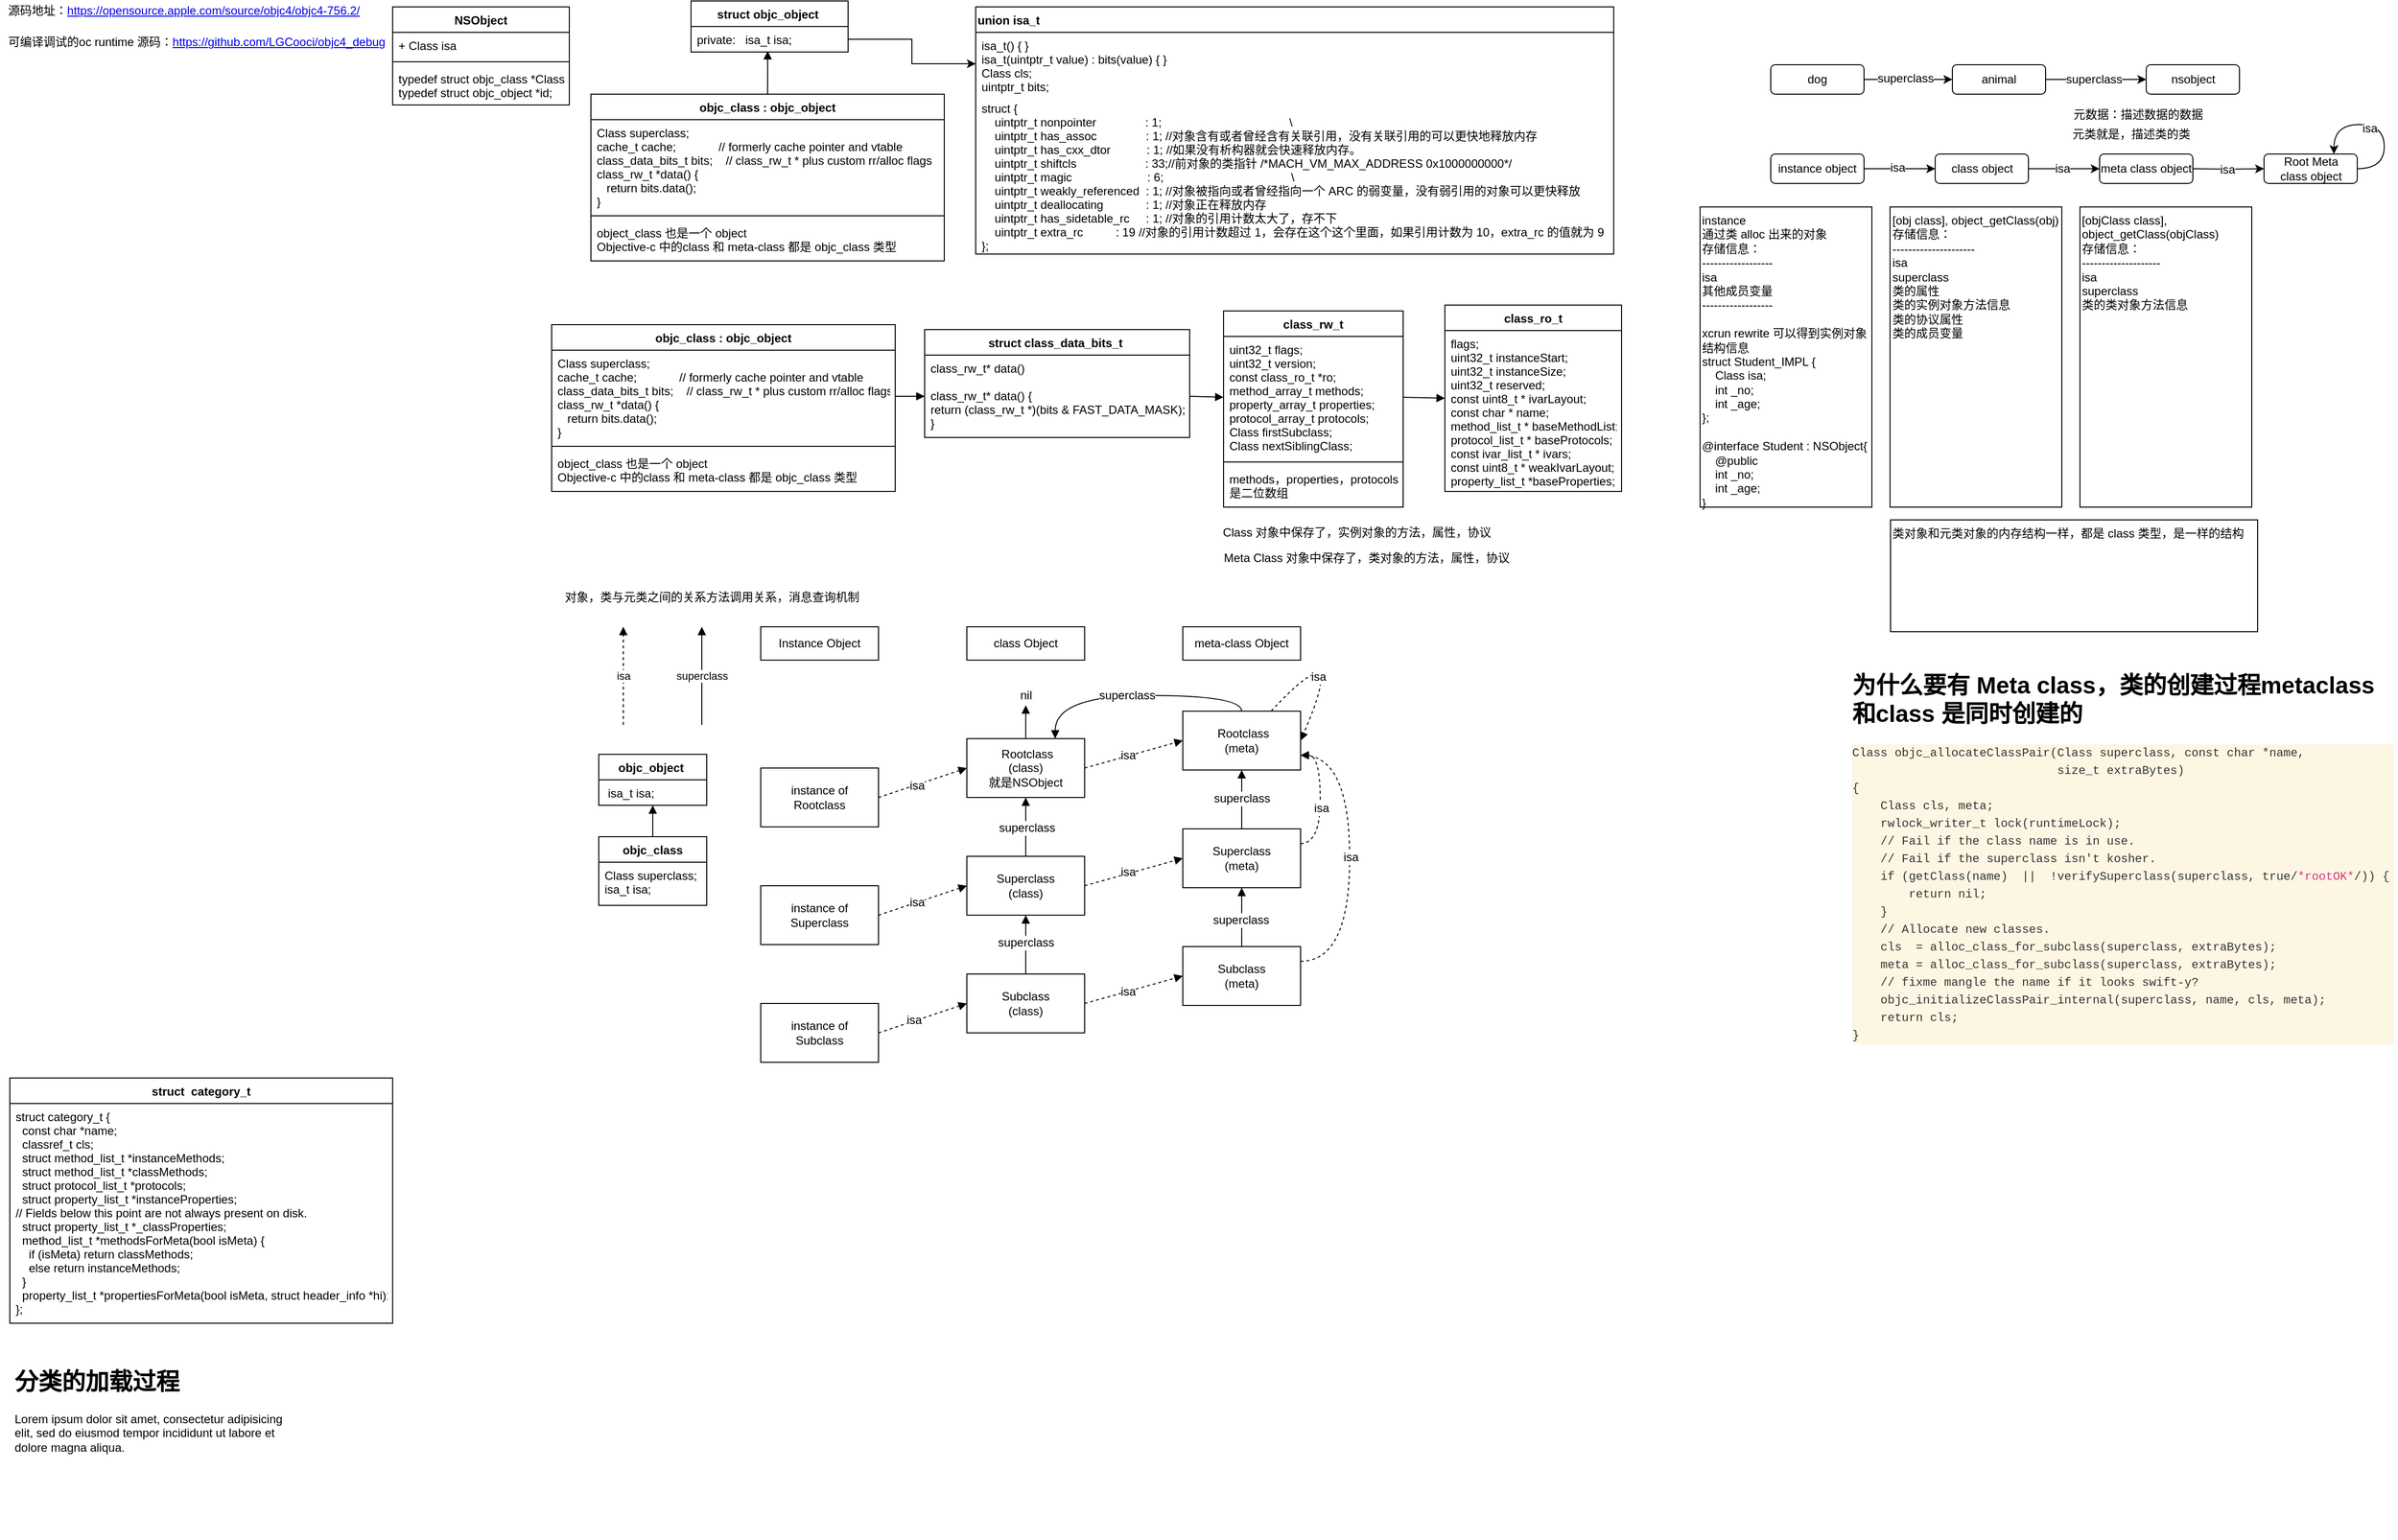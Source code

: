 <mxfile version="12.3.2" type="device" pages="1"><diagram id="2nP2QF0qeRT2C9_tqS6s" name="Page-1"><mxGraphModel dx="1946" dy="836" grid="1" gridSize="10" guides="1" tooltips="1" connect="1" arrows="1" fold="1" page="1" pageScale="1" pageWidth="850" pageHeight="1100" math="0" shadow="0"><root><mxCell id="0"/><mxCell id="1" parent="0"/><mxCell id="5Y8QXSPuB8aS972Riu_p-1" value="NSObject" style="swimlane;fontStyle=1;align=center;verticalAlign=top;childLayout=stackLayout;horizontal=1;startSize=26;horizontalStack=0;resizeParent=1;resizeParentMax=0;resizeLast=0;collapsible=1;marginBottom=0;" parent="1" vertex="1"><mxGeometry x="-422" y="18" width="180" height="100" as="geometry"/></mxCell><mxCell id="5Y8QXSPuB8aS972Riu_p-2" value="+ Class isa " style="text;strokeColor=none;fillColor=none;align=left;verticalAlign=top;spacingLeft=4;spacingRight=4;overflow=hidden;rotatable=0;points=[[0,0.5],[1,0.5]];portConstraint=eastwest;" parent="5Y8QXSPuB8aS972Riu_p-1" vertex="1"><mxGeometry y="26" width="180" height="26" as="geometry"/></mxCell><mxCell id="5Y8QXSPuB8aS972Riu_p-3" value="" style="line;strokeWidth=1;fillColor=none;align=left;verticalAlign=middle;spacingTop=-1;spacingLeft=3;spacingRight=3;rotatable=0;labelPosition=right;points=[];portConstraint=eastwest;" parent="5Y8QXSPuB8aS972Riu_p-1" vertex="1"><mxGeometry y="52" width="180" height="8" as="geometry"/></mxCell><mxCell id="5Y8QXSPuB8aS972Riu_p-4" value="typedef struct objc_class *Class;&#10;typedef struct objc_object *id;" style="text;strokeColor=none;fillColor=none;align=left;verticalAlign=top;spacingLeft=4;spacingRight=4;overflow=hidden;rotatable=0;points=[[0,0.5],[1,0.5]];portConstraint=eastwest;" parent="5Y8QXSPuB8aS972Riu_p-1" vertex="1"><mxGeometry y="60" width="180" height="40" as="geometry"/></mxCell><mxCell id="5Y8QXSPuB8aS972Riu_p-5" value="objc_class : objc_object" style="swimlane;fontStyle=1;align=center;verticalAlign=top;childLayout=stackLayout;horizontal=1;startSize=26;horizontalStack=0;resizeParent=1;resizeParentMax=0;resizeLast=0;collapsible=1;marginBottom=0;" parent="1" vertex="1"><mxGeometry x="-220" y="107" width="360" height="170" as="geometry"/></mxCell><mxCell id="5Y8QXSPuB8aS972Riu_p-6" value="Class superclass;&#10;cache_t cache;             // formerly cache pointer and vtable&#10;class_data_bits_t bits;    // class_rw_t * plus custom rr/alloc flags&#10;class_rw_t *data() { &#10;   return bits.data();&#10;}" style="text;strokeColor=none;fillColor=none;align=left;verticalAlign=top;spacingLeft=4;spacingRight=4;overflow=hidden;rotatable=0;points=[[0,0.5],[1,0.5]];portConstraint=eastwest;" parent="5Y8QXSPuB8aS972Riu_p-5" vertex="1"><mxGeometry y="26" width="360" height="94" as="geometry"/></mxCell><mxCell id="5Y8QXSPuB8aS972Riu_p-7" value="" style="line;strokeWidth=1;fillColor=none;align=left;verticalAlign=middle;spacingTop=-1;spacingLeft=3;spacingRight=3;rotatable=0;labelPosition=right;points=[];portConstraint=eastwest;" parent="5Y8QXSPuB8aS972Riu_p-5" vertex="1"><mxGeometry y="120" width="360" height="8" as="geometry"/></mxCell><mxCell id="5Y8QXSPuB8aS972Riu_p-8" value="object_class 也是一个 object&#10;Objective-c 中的class 和 meta-class 都是 objc_class 类型" style="text;strokeColor=none;fillColor=none;align=left;verticalAlign=top;spacingLeft=4;spacingRight=4;overflow=hidden;rotatable=0;points=[[0,0.5],[1,0.5]];portConstraint=eastwest;" parent="5Y8QXSPuB8aS972Riu_p-5" vertex="1"><mxGeometry y="128" width="360" height="42" as="geometry"/></mxCell><mxCell id="5Y8QXSPuB8aS972Riu_p-10" value="struct objc_object " style="swimlane;fontStyle=1;align=center;verticalAlign=top;childLayout=stackLayout;horizontal=1;startSize=26;horizontalStack=0;resizeParent=1;resizeParentMax=0;resizeLast=0;collapsible=1;marginBottom=0;" parent="1" vertex="1"><mxGeometry x="-118" y="12" width="160" height="52" as="geometry"/></mxCell><mxCell id="5Y8QXSPuB8aS972Riu_p-11" value="private:   isa_t isa;" style="text;strokeColor=none;fillColor=none;align=left;verticalAlign=top;spacingLeft=4;spacingRight=4;overflow=hidden;rotatable=0;points=[[0,0.5],[1,0.5]];portConstraint=eastwest;" parent="5Y8QXSPuB8aS972Riu_p-10" vertex="1"><mxGeometry y="26" width="160" height="26" as="geometry"/></mxCell><mxCell id="5Y8QXSPuB8aS972Riu_p-15" value="union isa_t" style="swimlane;fontStyle=1;align=left;verticalAlign=top;childLayout=stackLayout;horizontal=1;startSize=26;horizontalStack=0;resizeParent=1;resizeParentMax=0;resizeLast=0;collapsible=1;marginBottom=0;" parent="1" vertex="1"><mxGeometry x="172" y="18" width="650" height="252" as="geometry"><mxRectangle x="172" y="18" width="100" height="26" as="alternateBounds"/></mxGeometry></mxCell><mxCell id="5Y8QXSPuB8aS972Riu_p-16" value="isa_t() { }&#10;isa_t(uintptr_t value) : bits(value) { }&#10;Class cls;&#10;uintptr_t bits;" style="text;strokeColor=none;fillColor=none;align=left;verticalAlign=top;spacingLeft=4;spacingRight=4;overflow=hidden;rotatable=0;points=[[0,0.5],[1,0.5]];portConstraint=eastwest;" parent="5Y8QXSPuB8aS972Riu_p-15" vertex="1"><mxGeometry y="26" width="650" height="64" as="geometry"/></mxCell><mxCell id="5Y8QXSPuB8aS972Riu_p-18" value="struct {&#10;    uintptr_t nonpointer               : 1;                                       \&#10;    uintptr_t has_assoc               : 1; //对象含有或者曾经含有关联引用，没有关联引用的可以更快地释放内存&#10;    uintptr_t has_cxx_dtor           : 1; //如果没有析构器就会快速释放内存。&#10;    uintptr_t shiftcls                     : 33;//前对象的类指针 /*MACH_VM_MAX_ADDRESS 0x1000000000*/ &#10;    uintptr_t magic                       : 6;                                       \&#10;    uintptr_t weakly_referenced  : 1; //对象被指向或者曾经指向一个 ARC 的弱变量，没有弱引用的对象可以更快释放&#10;    uintptr_t deallocating             : 1; //对象正在释放内存&#10;    uintptr_t has_sidetable_rc     : 1; //对象的引用计数太大了，存不下&#10;    uintptr_t extra_rc          : 19 //对象的引用计数超过 1，会存在这个这个里面，如果引用计数为 10，extra_rc 的值就为 9 &#10;};" style="text;strokeColor=none;fillColor=none;align=left;verticalAlign=top;spacingLeft=4;spacingRight=4;overflow=hidden;rotatable=0;points=[[0,0.5],[1,0.5]];portConstraint=eastwest;" parent="5Y8QXSPuB8aS972Riu_p-15" vertex="1"><mxGeometry y="90" width="650" height="162" as="geometry"/></mxCell><mxCell id="nlTGL_DNZaTbJXzjc_p6-1" value="instance of &lt;br&gt;Rootclass" style="rounded=0;whiteSpace=wrap;html=1;" parent="1" vertex="1"><mxGeometry x="-47" y="794" width="120" height="60" as="geometry"/></mxCell><mxCell id="nlTGL_DNZaTbJXzjc_p6-2" value="instance of Superclass" style="rounded=0;whiteSpace=wrap;html=1;" parent="1" vertex="1"><mxGeometry x="-47" y="914" width="120" height="60" as="geometry"/></mxCell><mxCell id="nlTGL_DNZaTbJXzjc_p6-3" value="instance of &lt;br&gt;Subclass" style="rounded=0;whiteSpace=wrap;html=1;" parent="1" vertex="1"><mxGeometry x="-47" y="1034" width="120" height="60" as="geometry"/></mxCell><mxCell id="nlTGL_DNZaTbJXzjc_p6-4" value="Instance Object" style="rounded=0;whiteSpace=wrap;html=1;" parent="1" vertex="1"><mxGeometry x="-47" y="650" width="120" height="34" as="geometry"/></mxCell><mxCell id="nlTGL_DNZaTbJXzjc_p6-5" value="class Object" style="rounded=0;whiteSpace=wrap;html=1;" parent="1" vertex="1"><mxGeometry x="163" y="650" width="120" height="34" as="geometry"/></mxCell><mxCell id="nlTGL_DNZaTbJXzjc_p6-6" value="meta-class Object" style="rounded=0;whiteSpace=wrap;html=1;" parent="1" vertex="1"><mxGeometry x="383" y="650" width="120" height="34" as="geometry"/></mxCell><mxCell id="nlTGL_DNZaTbJXzjc_p6-7" value="&amp;nbsp;Rootclass&lt;br&gt;(class)&lt;br&gt;就是NSObject" style="rounded=0;whiteSpace=wrap;html=1;" parent="1" vertex="1"><mxGeometry x="163" y="764" width="120" height="60" as="geometry"/></mxCell><mxCell id="nlTGL_DNZaTbJXzjc_p6-8" value="Superclass&lt;br&gt;(class)" style="rounded=0;whiteSpace=wrap;html=1;" parent="1" vertex="1"><mxGeometry x="163" y="884" width="120" height="60" as="geometry"/></mxCell><mxCell id="nlTGL_DNZaTbJXzjc_p6-9" value="Subclass&lt;br&gt;(class)" style="rounded=0;whiteSpace=wrap;html=1;" parent="1" vertex="1"><mxGeometry x="163" y="1004" width="120" height="60" as="geometry"/></mxCell><mxCell id="nlTGL_DNZaTbJXzjc_p6-10" value="&amp;nbsp;Rootclass&lt;br&gt;(meta)" style="rounded=0;whiteSpace=wrap;html=1;" parent="1" vertex="1"><mxGeometry x="383" y="736" width="120" height="60" as="geometry"/></mxCell><mxCell id="nlTGL_DNZaTbJXzjc_p6-39" style="edgeStyle=orthogonalEdgeStyle;curved=1;rounded=0;orthogonalLoop=1;jettySize=auto;html=1;exitX=1;exitY=0.25;exitDx=0;exitDy=0;entryX=1;entryY=0.75;entryDx=0;entryDy=0;dashed=1;startArrow=none;startFill=0;endArrow=block;endFill=1;" parent="1" source="nlTGL_DNZaTbJXzjc_p6-11" target="nlTGL_DNZaTbJXzjc_p6-10" edge="1"><mxGeometry relative="1" as="geometry"/></mxCell><mxCell id="x6d8gGjmqQQSmm1N4UFQ-26" value="isa" style="text;html=1;align=center;verticalAlign=middle;resizable=0;points=[];;labelBackgroundColor=#ffffff;" parent="nlTGL_DNZaTbJXzjc_p6-39" vertex="1" connectable="0"><mxGeometry x="-0.139" y="-1" relative="1" as="geometry"><mxPoint as="offset"/></mxGeometry></mxCell><mxCell id="nlTGL_DNZaTbJXzjc_p6-11" value="Superclass&lt;br&gt;(meta)" style="rounded=0;whiteSpace=wrap;html=1;" parent="1" vertex="1"><mxGeometry x="383" y="856" width="120" height="60" as="geometry"/></mxCell><mxCell id="nlTGL_DNZaTbJXzjc_p6-38" style="edgeStyle=orthogonalEdgeStyle;curved=1;rounded=0;orthogonalLoop=1;jettySize=auto;html=1;exitX=1;exitY=0.25;exitDx=0;exitDy=0;entryX=1;entryY=0.75;entryDx=0;entryDy=0;startArrow=none;startFill=0;endArrow=open;endFill=0;dashed=1;" parent="1" source="nlTGL_DNZaTbJXzjc_p6-12" target="nlTGL_DNZaTbJXzjc_p6-10" edge="1"><mxGeometry relative="1" as="geometry"><Array as="points"><mxPoint x="553" y="991"/><mxPoint x="553" y="781"/></Array></mxGeometry></mxCell><mxCell id="x6d8gGjmqQQSmm1N4UFQ-25" value="isa" style="text;html=1;align=center;verticalAlign=middle;resizable=0;points=[];;labelBackgroundColor=#ffffff;" parent="nlTGL_DNZaTbJXzjc_p6-38" vertex="1" connectable="0"><mxGeometry x="0.006" y="-1" relative="1" as="geometry"><mxPoint as="offset"/></mxGeometry></mxCell><mxCell id="nlTGL_DNZaTbJXzjc_p6-12" value="Subclass&lt;br&gt;(meta)" style="rounded=0;whiteSpace=wrap;html=1;" parent="1" vertex="1"><mxGeometry x="383" y="976" width="120" height="60" as="geometry"/></mxCell><mxCell id="nlTGL_DNZaTbJXzjc_p6-13" value="isa" style="endArrow=block;dashed=1;html=1;endFill=1;" parent="1" edge="1"><mxGeometry width="50" height="50" relative="1" as="geometry"><mxPoint x="-187" y="750" as="sourcePoint"/><mxPoint x="-187" y="650" as="targetPoint"/></mxGeometry></mxCell><mxCell id="nlTGL_DNZaTbJXzjc_p6-14" value="superclass" style="endArrow=block;html=1;endFill=1;" parent="1" edge="1"><mxGeometry width="50" height="50" relative="1" as="geometry"><mxPoint x="-107" y="750" as="sourcePoint"/><mxPoint x="-107" y="650" as="targetPoint"/></mxGeometry></mxCell><mxCell id="nlTGL_DNZaTbJXzjc_p6-15" value="" style="endArrow=block;dashed=1;html=1;endFill=1;exitX=1;exitY=0.5;exitDx=0;exitDy=0;entryX=0;entryY=0.5;entryDx=0;entryDy=0;" parent="1" source="nlTGL_DNZaTbJXzjc_p6-1" target="nlTGL_DNZaTbJXzjc_p6-7" edge="1"><mxGeometry width="50" height="50" relative="1" as="geometry"><mxPoint x="-207" y="750" as="sourcePoint"/><mxPoint x="-147" y="880" as="targetPoint"/></mxGeometry></mxCell><mxCell id="x6d8gGjmqQQSmm1N4UFQ-17" value="isa" style="text;html=1;align=center;verticalAlign=middle;resizable=0;points=[];;labelBackgroundColor=#ffffff;" parent="nlTGL_DNZaTbJXzjc_p6-15" vertex="1" connectable="0"><mxGeometry x="-0.14" y="-1" relative="1" as="geometry"><mxPoint as="offset"/></mxGeometry></mxCell><mxCell id="nlTGL_DNZaTbJXzjc_p6-16" value="" style="endArrow=block;dashed=1;html=1;endFill=1;exitX=1;exitY=0.5;exitDx=0;exitDy=0;entryX=0;entryY=0.5;entryDx=0;entryDy=0;" parent="1" source="nlTGL_DNZaTbJXzjc_p6-2" target="nlTGL_DNZaTbJXzjc_p6-8" edge="1"><mxGeometry width="50" height="50" relative="1" as="geometry"><mxPoint x="83" y="844" as="sourcePoint"/><mxPoint x="173" y="804" as="targetPoint"/></mxGeometry></mxCell><mxCell id="x6d8gGjmqQQSmm1N4UFQ-18" value="isa" style="text;html=1;align=center;verticalAlign=middle;resizable=0;points=[];;labelBackgroundColor=#ffffff;" parent="nlTGL_DNZaTbJXzjc_p6-16" vertex="1" connectable="0"><mxGeometry x="-0.133" relative="1" as="geometry"><mxPoint as="offset"/></mxGeometry></mxCell><mxCell id="nlTGL_DNZaTbJXzjc_p6-17" value="" style="endArrow=block;dashed=1;html=1;endFill=1;exitX=1;exitY=0.5;exitDx=0;exitDy=0;entryX=0;entryY=0.5;entryDx=0;entryDy=0;" parent="1" source="nlTGL_DNZaTbJXzjc_p6-3" target="nlTGL_DNZaTbJXzjc_p6-9" edge="1"><mxGeometry width="50" height="50" relative="1" as="geometry"><mxPoint x="93" y="854" as="sourcePoint"/><mxPoint x="183" y="814" as="targetPoint"/></mxGeometry></mxCell><mxCell id="x6d8gGjmqQQSmm1N4UFQ-19" value="isa" style="text;html=1;align=center;verticalAlign=middle;resizable=0;points=[];;labelBackgroundColor=#ffffff;" parent="nlTGL_DNZaTbJXzjc_p6-17" vertex="1" connectable="0"><mxGeometry x="-0.213" y="1" relative="1" as="geometry"><mxPoint as="offset"/></mxGeometry></mxCell><mxCell id="nlTGL_DNZaTbJXzjc_p6-18" value="" style="endArrow=block;dashed=1;html=1;endFill=1;exitX=1;exitY=0.5;exitDx=0;exitDy=0;entryX=0;entryY=0.5;entryDx=0;entryDy=0;" parent="1" source="nlTGL_DNZaTbJXzjc_p6-7" target="nlTGL_DNZaTbJXzjc_p6-10" edge="1"><mxGeometry width="50" height="50" relative="1" as="geometry"><mxPoint x="103" y="864" as="sourcePoint"/><mxPoint x="193" y="824" as="targetPoint"/></mxGeometry></mxCell><mxCell id="x6d8gGjmqQQSmm1N4UFQ-22" value="isa" style="text;html=1;align=center;verticalAlign=middle;resizable=0;points=[];;labelBackgroundColor=#ffffff;" parent="nlTGL_DNZaTbJXzjc_p6-18" vertex="1" connectable="0"><mxGeometry x="-0.117" y="1" relative="1" as="geometry"><mxPoint as="offset"/></mxGeometry></mxCell><mxCell id="nlTGL_DNZaTbJXzjc_p6-19" value="" style="endArrow=block;dashed=1;html=1;endFill=1;exitX=1;exitY=0.5;exitDx=0;exitDy=0;entryX=0;entryY=0.5;entryDx=0;entryDy=0;" parent="1" source="nlTGL_DNZaTbJXzjc_p6-8" target="nlTGL_DNZaTbJXzjc_p6-11" edge="1"><mxGeometry width="50" height="50" relative="1" as="geometry"><mxPoint x="113" y="874" as="sourcePoint"/><mxPoint x="203" y="834" as="targetPoint"/></mxGeometry></mxCell><mxCell id="x6d8gGjmqQQSmm1N4UFQ-21" value="isa" style="text;html=1;align=center;verticalAlign=middle;resizable=0;points=[];;labelBackgroundColor=#ffffff;" parent="nlTGL_DNZaTbJXzjc_p6-19" vertex="1" connectable="0"><mxGeometry x="-0.111" y="2" relative="1" as="geometry"><mxPoint as="offset"/></mxGeometry></mxCell><mxCell id="nlTGL_DNZaTbJXzjc_p6-20" value="" style="endArrow=block;dashed=1;html=1;endFill=1;exitX=1;exitY=0.5;exitDx=0;exitDy=0;entryX=0;entryY=0.5;entryDx=0;entryDy=0;" parent="1" source="nlTGL_DNZaTbJXzjc_p6-9" target="nlTGL_DNZaTbJXzjc_p6-12" edge="1"><mxGeometry width="50" height="50" relative="1" as="geometry"><mxPoint x="123" y="884" as="sourcePoint"/><mxPoint x="213" y="844" as="targetPoint"/></mxGeometry></mxCell><mxCell id="x6d8gGjmqQQSmm1N4UFQ-20" value="isa" style="text;html=1;align=center;verticalAlign=middle;resizable=0;points=[];;labelBackgroundColor=#ffffff;" parent="nlTGL_DNZaTbJXzjc_p6-20" vertex="1" connectable="0"><mxGeometry x="-0.122" relative="1" as="geometry"><mxPoint as="offset"/></mxGeometry></mxCell><mxCell id="nlTGL_DNZaTbJXzjc_p6-21" value="" style="endArrow=block;html=1;endFill=1;entryX=0.5;entryY=1;entryDx=0;entryDy=0;exitX=0.5;exitY=0;exitDx=0;exitDy=0;" parent="1" source="nlTGL_DNZaTbJXzjc_p6-8" target="nlTGL_DNZaTbJXzjc_p6-7" edge="1"><mxGeometry width="50" height="50" relative="1" as="geometry"><mxPoint x="-127" y="750" as="sourcePoint"/><mxPoint x="-107" y="860" as="targetPoint"/></mxGeometry></mxCell><mxCell id="x6d8gGjmqQQSmm1N4UFQ-23" value="superclass" style="text;html=1;align=center;verticalAlign=middle;resizable=0;points=[];;labelBackgroundColor=#ffffff;" parent="nlTGL_DNZaTbJXzjc_p6-21" vertex="1" connectable="0"><mxGeometry x="-0.033" y="-1" relative="1" as="geometry"><mxPoint as="offset"/></mxGeometry></mxCell><mxCell id="nlTGL_DNZaTbJXzjc_p6-24" value="" style="endArrow=block;html=1;endFill=1;entryX=0.488;entryY=0.962;entryDx=0;entryDy=0;exitX=0.5;exitY=0;exitDx=0;exitDy=0;entryPerimeter=0;" parent="1" source="5Y8QXSPuB8aS972Riu_p-5" target="5Y8QXSPuB8aS972Riu_p-11" edge="1"><mxGeometry width="50" height="50" relative="1" as="geometry"><mxPoint x="62" y="614" as="sourcePoint"/><mxPoint x="62" y="554" as="targetPoint"/></mxGeometry></mxCell><mxCell id="nlTGL_DNZaTbJXzjc_p6-25" value="" style="endArrow=block;html=1;endFill=1;exitX=0.5;exitY=0;exitDx=0;exitDy=0;" parent="1" source="nlTGL_DNZaTbJXzjc_p6-7" edge="1"><mxGeometry width="50" height="50" relative="1" as="geometry"><mxPoint x="233" y="894" as="sourcePoint"/><mxPoint x="223" y="730" as="targetPoint"/></mxGeometry></mxCell><mxCell id="nlTGL_DNZaTbJXzjc_p6-26" value="nil" style="text;html=1;align=center;verticalAlign=middle;resizable=0;points=[];;autosize=1;" parent="1" vertex="1"><mxGeometry x="208" y="710" width="30" height="20" as="geometry"/></mxCell><mxCell id="nlTGL_DNZaTbJXzjc_p6-29" value="" style="endArrow=block;html=1;endFill=1;entryX=0.5;entryY=1;entryDx=0;entryDy=0;exitX=0.5;exitY=0;exitDx=0;exitDy=0;" parent="1" source="nlTGL_DNZaTbJXzjc_p6-9" target="nlTGL_DNZaTbJXzjc_p6-8" edge="1"><mxGeometry width="50" height="50" relative="1" as="geometry"><mxPoint x="233" y="894" as="sourcePoint"/><mxPoint x="233" y="834" as="targetPoint"/></mxGeometry></mxCell><mxCell id="x6d8gGjmqQQSmm1N4UFQ-24" value="superclass" style="text;html=1;align=center;verticalAlign=middle;resizable=0;points=[];;labelBackgroundColor=#ffffff;" parent="nlTGL_DNZaTbJXzjc_p6-29" vertex="1" connectable="0"><mxGeometry x="0.067" relative="1" as="geometry"><mxPoint as="offset"/></mxGeometry></mxCell><mxCell id="nlTGL_DNZaTbJXzjc_p6-30" value="" style="endArrow=block;html=1;endFill=1;entryX=0.5;entryY=1;entryDx=0;entryDy=0;exitX=0.5;exitY=0;exitDx=0;exitDy=0;" parent="1" source="nlTGL_DNZaTbJXzjc_p6-12" target="nlTGL_DNZaTbJXzjc_p6-11" edge="1"><mxGeometry width="50" height="50" relative="1" as="geometry"><mxPoint x="233" y="1014" as="sourcePoint"/><mxPoint x="233" y="954" as="targetPoint"/></mxGeometry></mxCell><mxCell id="x6d8gGjmqQQSmm1N4UFQ-30" value="superclass" style="text;html=1;align=center;verticalAlign=middle;resizable=0;points=[];;labelBackgroundColor=#ffffff;" parent="nlTGL_DNZaTbJXzjc_p6-30" vertex="1" connectable="0"><mxGeometry x="-0.1" y="1" relative="1" as="geometry"><mxPoint as="offset"/></mxGeometry></mxCell><mxCell id="nlTGL_DNZaTbJXzjc_p6-31" value="" style="endArrow=block;html=1;endFill=1;entryX=0.5;entryY=1;entryDx=0;entryDy=0;exitX=0.5;exitY=0;exitDx=0;exitDy=0;" parent="1" source="nlTGL_DNZaTbJXzjc_p6-11" target="nlTGL_DNZaTbJXzjc_p6-10" edge="1"><mxGeometry width="50" height="50" relative="1" as="geometry"><mxPoint x="443" y="850" as="sourcePoint"/><mxPoint x="243" y="964" as="targetPoint"/></mxGeometry></mxCell><mxCell id="x6d8gGjmqQQSmm1N4UFQ-29" value="superclass" style="text;html=1;align=center;verticalAlign=middle;resizable=0;points=[];;labelBackgroundColor=#ffffff;" parent="nlTGL_DNZaTbJXzjc_p6-31" vertex="1" connectable="0"><mxGeometry x="0.033" relative="1" as="geometry"><mxPoint as="offset"/></mxGeometry></mxCell><mxCell id="nlTGL_DNZaTbJXzjc_p6-32" value="" style="endArrow=block;html=1;endFill=1;entryX=0.75;entryY=0;entryDx=0;entryDy=0;exitX=0.5;exitY=0;exitDx=0;exitDy=0;edgeStyle=orthogonalEdgeStyle;curved=1;" parent="1" source="nlTGL_DNZaTbJXzjc_p6-10" target="nlTGL_DNZaTbJXzjc_p6-7" edge="1"><mxGeometry width="50" height="50" relative="1" as="geometry"><mxPoint x="253" y="1034" as="sourcePoint"/><mxPoint x="253" y="974" as="targetPoint"/><Array as="points"><mxPoint x="443" y="720"/><mxPoint x="253" y="720"/></Array></mxGeometry></mxCell><mxCell id="x6d8gGjmqQQSmm1N4UFQ-28" value="superclass" style="text;html=1;align=center;verticalAlign=middle;resizable=0;points=[];;labelBackgroundColor=#ffffff;" parent="nlTGL_DNZaTbJXzjc_p6-32" vertex="1" connectable="0"><mxGeometry x="0.064" relative="1" as="geometry"><mxPoint as="offset"/></mxGeometry></mxCell><mxCell id="nlTGL_DNZaTbJXzjc_p6-34" value="" style="endArrow=block;dashed=1;html=1;endFill=1;exitX=0.75;exitY=0;exitDx=0;exitDy=0;entryX=1;entryY=0.5;entryDx=0;entryDy=0;edgeStyle=orthogonalEdgeStyle;curved=1;" parent="1" source="nlTGL_DNZaTbJXzjc_p6-10" target="nlTGL_DNZaTbJXzjc_p6-10" edge="1"><mxGeometry width="50" height="50" relative="1" as="geometry"><mxPoint x="293" y="784" as="sourcePoint"/><mxPoint x="393" y="756" as="targetPoint"/><Array as="points"><mxPoint x="553" y="650"/></Array></mxGeometry></mxCell><mxCell id="x6d8gGjmqQQSmm1N4UFQ-27" value="isa" style="text;html=1;align=center;verticalAlign=middle;resizable=0;points=[];;labelBackgroundColor=#ffffff;" parent="nlTGL_DNZaTbJXzjc_p6-34" vertex="1" connectable="0"><mxGeometry x="-0.515" y="-11" relative="1" as="geometry"><mxPoint as="offset"/></mxGeometry></mxCell><mxCell id="nlTGL_DNZaTbJXzjc_p6-40" value="objc_object " style="swimlane;fontStyle=1;align=center;verticalAlign=top;childLayout=stackLayout;horizontal=1;startSize=26;horizontalStack=0;resizeParent=1;resizeParentMax=0;resizeLast=0;collapsible=1;marginBottom=0;" parent="1" vertex="1"><mxGeometry x="-212" y="780" width="110" height="52" as="geometry"/></mxCell><mxCell id="nlTGL_DNZaTbJXzjc_p6-41" value=" isa_t isa;" style="text;strokeColor=none;fillColor=none;align=left;verticalAlign=top;spacingLeft=4;spacingRight=4;overflow=hidden;rotatable=0;points=[[0,0.5],[1,0.5]];portConstraint=eastwest;" parent="nlTGL_DNZaTbJXzjc_p6-40" vertex="1"><mxGeometry y="26" width="110" height="26" as="geometry"/></mxCell><mxCell id="nlTGL_DNZaTbJXzjc_p6-46" style="rounded=0;orthogonalLoop=1;jettySize=auto;html=1;exitX=0.5;exitY=0;exitDx=0;exitDy=0;startArrow=none;startFill=0;endArrow=block;endFill=1;" parent="1" source="nlTGL_DNZaTbJXzjc_p6-42" target="nlTGL_DNZaTbJXzjc_p6-41" edge="1"><mxGeometry relative="1" as="geometry"/></mxCell><mxCell id="nlTGL_DNZaTbJXzjc_p6-42" value="objc_class" style="swimlane;fontStyle=1;align=center;verticalAlign=top;childLayout=stackLayout;horizontal=1;startSize=26;horizontalStack=0;resizeParent=1;resizeParentMax=0;resizeLast=0;collapsible=1;marginBottom=0;" parent="1" vertex="1"><mxGeometry x="-212" y="864" width="110" height="70" as="geometry"/></mxCell><mxCell id="nlTGL_DNZaTbJXzjc_p6-43" value="Class superclass;&#10;isa_t isa;" style="text;strokeColor=none;fillColor=none;align=left;verticalAlign=top;spacingLeft=4;spacingRight=4;overflow=hidden;rotatable=0;points=[[0,0.5],[1,0.5]];portConstraint=eastwest;" parent="nlTGL_DNZaTbJXzjc_p6-42" vertex="1"><mxGeometry y="26" width="110" height="44" as="geometry"/></mxCell><mxCell id="nlTGL_DNZaTbJXzjc_p6-50" value="对象，类与元类之间的关系方法调用关系，消息查询机制" style="text;html=1;align=center;verticalAlign=middle;resizable=0;points=[];;autosize=1;" parent="1" vertex="1"><mxGeometry x="-257" y="610" width="320" height="20" as="geometry"/></mxCell><mxCell id="nlTGL_DNZaTbJXzjc_p6-51" value="objc_class : objc_object" style="swimlane;fontStyle=1;align=center;verticalAlign=top;childLayout=stackLayout;horizontal=1;startSize=26;horizontalStack=0;resizeParent=1;resizeParentMax=0;resizeLast=0;collapsible=1;marginBottom=0;" parent="1" vertex="1"><mxGeometry x="-260" y="342" width="350" height="170" as="geometry"/></mxCell><mxCell id="nlTGL_DNZaTbJXzjc_p6-52" value="Class superclass;&#10;cache_t cache;             // formerly cache pointer and vtable&#10;class_data_bits_t bits;    // class_rw_t * plus custom rr/alloc flags&#10;class_rw_t *data() { &#10;   return bits.data();&#10;}" style="text;strokeColor=none;fillColor=none;align=left;verticalAlign=top;spacingLeft=4;spacingRight=4;overflow=hidden;rotatable=0;points=[[0,0.5],[1,0.5]];portConstraint=eastwest;" parent="nlTGL_DNZaTbJXzjc_p6-51" vertex="1"><mxGeometry y="26" width="350" height="94" as="geometry"/></mxCell><mxCell id="nlTGL_DNZaTbJXzjc_p6-53" value="" style="line;strokeWidth=1;fillColor=none;align=left;verticalAlign=middle;spacingTop=-1;spacingLeft=3;spacingRight=3;rotatable=0;labelPosition=right;points=[];portConstraint=eastwest;" parent="nlTGL_DNZaTbJXzjc_p6-51" vertex="1"><mxGeometry y="120" width="350" height="8" as="geometry"/></mxCell><mxCell id="nlTGL_DNZaTbJXzjc_p6-54" value="object_class 也是一个 object&#10;Objective-c 中的class 和 meta-class 都是 objc_class 类型" style="text;strokeColor=none;fillColor=none;align=left;verticalAlign=top;spacingLeft=4;spacingRight=4;overflow=hidden;rotatable=0;points=[[0,0.5],[1,0.5]];portConstraint=eastwest;" parent="nlTGL_DNZaTbJXzjc_p6-51" vertex="1"><mxGeometry y="128" width="350" height="42" as="geometry"/></mxCell><mxCell id="nlTGL_DNZaTbJXzjc_p6-55" value="struct class_data_bits_t " style="swimlane;fontStyle=1;align=center;verticalAlign=top;childLayout=stackLayout;horizontal=1;startSize=26;horizontalStack=0;resizeParent=1;resizeParentMax=0;resizeLast=0;collapsible=1;marginBottom=0;" parent="1" vertex="1"><mxGeometry x="120" y="347" width="270" height="110" as="geometry"/></mxCell><mxCell id="nlTGL_DNZaTbJXzjc_p6-56" value="class_rw_t* data()&#10;&#10;class_rw_t* data() {&#10;  return (class_rw_t *)(bits &amp; FAST_DATA_MASK);&#10;}" style="text;strokeColor=none;fillColor=none;align=left;verticalAlign=top;spacingLeft=4;spacingRight=4;overflow=hidden;rotatable=0;points=[[0,0.5],[1,0.5]];portConstraint=eastwest;" parent="nlTGL_DNZaTbJXzjc_p6-55" vertex="1"><mxGeometry y="26" width="270" height="84" as="geometry"/></mxCell><mxCell id="nlTGL_DNZaTbJXzjc_p6-64" value="class_rw_t" style="swimlane;fontStyle=1;align=center;verticalAlign=top;childLayout=stackLayout;horizontal=1;startSize=26;horizontalStack=0;resizeParent=1;resizeParentMax=0;resizeLast=0;collapsible=1;marginBottom=0;" parent="1" vertex="1"><mxGeometry x="424.5" y="328" width="183" height="200" as="geometry"/></mxCell><mxCell id="nlTGL_DNZaTbJXzjc_p6-65" value="uint32_t flags;&#10;uint32_t version;&#10;const class_ro_t *ro;&#10;method_array_t methods;&#10;property_array_t properties;&#10;protocol_array_t protocols;&#10;Class firstSubclass;&#10;Class nextSiblingClass;" style="text;strokeColor=none;fillColor=none;align=left;verticalAlign=top;spacingLeft=4;spacingRight=4;overflow=hidden;rotatable=0;points=[[0,0.5],[1,0.5]];portConstraint=eastwest;" parent="nlTGL_DNZaTbJXzjc_p6-64" vertex="1"><mxGeometry y="26" width="183" height="124" as="geometry"/></mxCell><mxCell id="nlTGL_DNZaTbJXzjc_p6-66" value="" style="line;strokeWidth=1;fillColor=none;align=left;verticalAlign=middle;spacingTop=-1;spacingLeft=3;spacingRight=3;rotatable=0;labelPosition=right;points=[];portConstraint=eastwest;" parent="nlTGL_DNZaTbJXzjc_p6-64" vertex="1"><mxGeometry y="150" width="183" height="8" as="geometry"/></mxCell><mxCell id="nlTGL_DNZaTbJXzjc_p6-67" value="methods，properties，protocols&#10;是二位数组" style="text;strokeColor=none;fillColor=none;align=left;verticalAlign=top;spacingLeft=4;spacingRight=4;overflow=hidden;rotatable=0;points=[[0,0.5],[1,0.5]];portConstraint=eastwest;" parent="nlTGL_DNZaTbJXzjc_p6-64" vertex="1"><mxGeometry y="158" width="183" height="42" as="geometry"/></mxCell><mxCell id="nlTGL_DNZaTbJXzjc_p6-68" value="class_ro_t" style="swimlane;fontStyle=1;align=center;verticalAlign=top;childLayout=stackLayout;horizontal=1;startSize=26;horizontalStack=0;resizeParent=1;resizeParentMax=0;resizeLast=0;collapsible=1;marginBottom=0;" parent="1" vertex="1"><mxGeometry x="650" y="322" width="180" height="190" as="geometry"/></mxCell><mxCell id="nlTGL_DNZaTbJXzjc_p6-69" value="flags;&#10;uint32_t instanceStart;&#10;uint32_t instanceSize;&#10;uint32_t reserved;&#10;const uint8_t * ivarLayout;&#10;const char * name;&#10;method_list_t * baseMethodList;&#10;protocol_list_t * baseProtocols;&#10;const ivar_list_t * ivars;&#10;const uint8_t * weakIvarLayout;&#10;property_list_t *baseProperties;" style="text;strokeColor=none;fillColor=none;align=left;verticalAlign=top;spacingLeft=4;spacingRight=4;overflow=hidden;rotatable=0;points=[[0,0.5],[1,0.5]];portConstraint=eastwest;" parent="nlTGL_DNZaTbJXzjc_p6-68" vertex="1"><mxGeometry y="26" width="180" height="164" as="geometry"/></mxCell><mxCell id="nlTGL_DNZaTbJXzjc_p6-72" style="edgeStyle=none;rounded=0;orthogonalLoop=1;jettySize=auto;html=1;exitX=1;exitY=0.5;exitDx=0;exitDy=0;entryX=0;entryY=0.5;entryDx=0;entryDy=0;startArrow=none;startFill=0;endArrow=block;endFill=1;" parent="1" source="nlTGL_DNZaTbJXzjc_p6-52" target="nlTGL_DNZaTbJXzjc_p6-56" edge="1"><mxGeometry relative="1" as="geometry"/></mxCell><mxCell id="nlTGL_DNZaTbJXzjc_p6-73" style="edgeStyle=none;rounded=0;orthogonalLoop=1;jettySize=auto;html=1;exitX=1;exitY=0.5;exitDx=0;exitDy=0;entryX=0;entryY=0.5;entryDx=0;entryDy=0;startArrow=none;startFill=0;endArrow=block;endFill=1;" parent="1" source="nlTGL_DNZaTbJXzjc_p6-56" target="nlTGL_DNZaTbJXzjc_p6-65" edge="1"><mxGeometry relative="1" as="geometry"/></mxCell><mxCell id="nlTGL_DNZaTbJXzjc_p6-74" style="edgeStyle=none;rounded=0;orthogonalLoop=1;jettySize=auto;html=1;exitX=1;exitY=0.5;exitDx=0;exitDy=0;entryX=0;entryY=0.5;entryDx=0;entryDy=0;startArrow=none;startFill=0;endArrow=block;endFill=1;" parent="1" source="nlTGL_DNZaTbJXzjc_p6-65" target="nlTGL_DNZaTbJXzjc_p6-68" edge="1"><mxGeometry relative="1" as="geometry"/></mxCell><mxCell id="x6d8gGjmqQQSmm1N4UFQ-5" value="" style="edgeStyle=orthogonalEdgeStyle;rounded=0;orthogonalLoop=1;jettySize=auto;html=1;" parent="1" source="x6d8gGjmqQQSmm1N4UFQ-1" target="x6d8gGjmqQQSmm1N4UFQ-2" edge="1"><mxGeometry relative="1" as="geometry"/></mxCell><mxCell id="x6d8gGjmqQQSmm1N4UFQ-7" value="isa" style="text;html=1;align=center;verticalAlign=middle;resizable=0;points=[];;labelBackgroundColor=#ffffff;" parent="x6d8gGjmqQQSmm1N4UFQ-5" vertex="1" connectable="0"><mxGeometry x="-0.08" y="1" relative="1" as="geometry"><mxPoint as="offset"/></mxGeometry></mxCell><mxCell id="x6d8gGjmqQQSmm1N4UFQ-1" value="instance object" style="rounded=1;whiteSpace=wrap;html=1;" parent="1" vertex="1"><mxGeometry x="982" y="168" width="95" height="30" as="geometry"/></mxCell><mxCell id="x6d8gGjmqQQSmm1N4UFQ-6" value="" style="edgeStyle=orthogonalEdgeStyle;rounded=0;orthogonalLoop=1;jettySize=auto;html=1;" parent="1" source="x6d8gGjmqQQSmm1N4UFQ-2" target="x6d8gGjmqQQSmm1N4UFQ-3" edge="1"><mxGeometry relative="1" as="geometry"/></mxCell><mxCell id="x6d8gGjmqQQSmm1N4UFQ-8" value="isa" style="text;html=1;align=center;verticalAlign=middle;resizable=0;points=[];;labelBackgroundColor=#ffffff;" parent="x6d8gGjmqQQSmm1N4UFQ-6" vertex="1" connectable="0"><mxGeometry x="-0.054" relative="1" as="geometry"><mxPoint as="offset"/></mxGeometry></mxCell><mxCell id="x6d8gGjmqQQSmm1N4UFQ-2" value="class object" style="rounded=1;whiteSpace=wrap;html=1;" parent="1" vertex="1"><mxGeometry x="1149.5" y="168" width="95" height="30" as="geometry"/></mxCell><mxCell id="x6d8gGjmqQQSmm1N4UFQ-3" value="meta class object" style="rounded=1;whiteSpace=wrap;html=1;" parent="1" vertex="1"><mxGeometry x="1317" y="168" width="95" height="30" as="geometry"/></mxCell><mxCell id="x6d8gGjmqQQSmm1N4UFQ-10" value="instance&lt;br&gt;通过类 alloc 出来的对象&lt;br&gt;存储信息：&lt;br&gt;------------------&lt;br&gt;isa&lt;br&gt;其他成员变量&lt;br&gt;------------------&lt;br&gt;&lt;br&gt;xcrun rewrite 可以得到实例对象结构信息&lt;br&gt;&lt;div&gt;struct Student_IMPL {&lt;br&gt;&lt;/div&gt;&lt;div&gt;&amp;nbsp;&amp;nbsp;&amp;nbsp;&amp;nbsp;Class isa;&lt;br&gt;&lt;/div&gt;&lt;div&gt;&amp;nbsp;&amp;nbsp;&amp;nbsp;&amp;nbsp;int _no;&lt;br&gt;&lt;/div&gt;&lt;div&gt;&amp;nbsp;&amp;nbsp;&amp;nbsp;&amp;nbsp;int _age;&lt;br&gt;&lt;/div&gt;&lt;div&gt;};&lt;br&gt;&lt;/div&gt;&lt;div&gt;&lt;br&gt;&lt;/div&gt;&lt;div&gt;@interface Student : NSObject{&lt;br&gt;&lt;/div&gt;&lt;div&gt;&amp;nbsp;&amp;nbsp;&amp;nbsp;&amp;nbsp;@public&lt;br&gt;&lt;/div&gt;&lt;div&gt;&amp;nbsp;&amp;nbsp;&amp;nbsp;&amp;nbsp;int _no;&lt;br&gt;&lt;/div&gt;&lt;div&gt;&amp;nbsp;&amp;nbsp;&amp;nbsp;&amp;nbsp;int _age;&lt;br&gt;&lt;/div&gt;&lt;div&gt;}&amp;nbsp;&lt;/div&gt;" style="rounded=0;whiteSpace=wrap;html=1;align=left;verticalAlign=top;" parent="1" vertex="1"><mxGeometry x="910" y="222" width="175" height="306" as="geometry"/></mxCell><mxCell id="x6d8gGjmqQQSmm1N4UFQ-11" value="[obj class], object_getClass(obj)&lt;br&gt;存储信息：&lt;br&gt;---------------------&lt;br&gt;isa&lt;br&gt;superclass&lt;br&gt;类的属性&lt;br&gt;类的实例对象方法信息&lt;br&gt;类的协议属性&lt;br&gt;类的成员变量&lt;br&gt;" style="rounded=0;whiteSpace=wrap;html=1;align=left;verticalAlign=top;" parent="1" vertex="1"><mxGeometry x="1103.5" y="222" width="175" height="306" as="geometry"/></mxCell><mxCell id="x6d8gGjmqQQSmm1N4UFQ-12" value="元数据：描述数据的数据" style="text;html=1;align=center;verticalAlign=middle;resizable=0;points=[];;autosize=1;" parent="1" vertex="1"><mxGeometry x="1280.5" y="118" width="150" height="20" as="geometry"/></mxCell><mxCell id="x6d8gGjmqQQSmm1N4UFQ-13" value="[objClass class], object_getClass(objClass)&lt;br&gt;存储信息：&lt;br&gt;--------------------&lt;br&gt;isa&lt;br&gt;superclass&lt;br&gt;类的类对象方法信息&lt;br&gt;" style="rounded=0;whiteSpace=wrap;html=1;align=left;verticalAlign=top;" parent="1" vertex="1"><mxGeometry x="1297" y="222" width="175" height="306" as="geometry"/></mxCell><mxCell id="x6d8gGjmqQQSmm1N4UFQ-14" value="元类就是，描述类的类" style="text;html=1;align=center;verticalAlign=middle;resizable=0;points=[];;autosize=1;" parent="1" vertex="1"><mxGeometry x="1278.5" y="138" width="140" height="20" as="geometry"/></mxCell><mxCell id="x6d8gGjmqQQSmm1N4UFQ-16" value="类对象和元类对象的内存结构一样，都是 class 类型，是一样的结构" style="rounded=0;whiteSpace=wrap;html=1;align=left;verticalAlign=top;" parent="1" vertex="1"><mxGeometry x="1104" y="541" width="374" height="114" as="geometry"/></mxCell><mxCell id="x6d8gGjmqQQSmm1N4UFQ-31" value="源码地址：&lt;a href=&quot;https://opensource.apple.com/source/objc4/objc4-756.2/&quot;&gt;https://opensource.apple.com/source/objc4/objc4-756.2/&lt;/a&gt;" style="text;html=1;align=center;verticalAlign=middle;resizable=0;points=[];;autosize=1;" parent="1" vertex="1"><mxGeometry x="-820" y="12" width="370" height="20" as="geometry"/></mxCell><mxCell id="x6d8gGjmqQQSmm1N4UFQ-33" value="可编译调试的oc runtime 源码：&lt;a href=&quot;https://github.com/LGCooci/objc4_debug&quot;&gt;https://github.com/LGCooci/objc4_debug&lt;/a&gt;" style="text;html=1;align=center;verticalAlign=middle;resizable=0;points=[];;autosize=1;" parent="1" vertex="1"><mxGeometry x="-822" y="44" width="400" height="20" as="geometry"/></mxCell><mxCell id="x6d8gGjmqQQSmm1N4UFQ-35" style="edgeStyle=orthogonalEdgeStyle;rounded=0;orthogonalLoop=1;jettySize=auto;html=1;exitX=1;exitY=0.5;exitDx=0;exitDy=0;entryX=0;entryY=0.5;entryDx=0;entryDy=0;" parent="1" source="5Y8QXSPuB8aS972Riu_p-11" target="5Y8QXSPuB8aS972Riu_p-16" edge="1"><mxGeometry relative="1" as="geometry"/></mxCell><mxCell id="d-EZQQwHD40_-SV3rnjl-1" value="" style="edgeStyle=orthogonalEdgeStyle;rounded=0;orthogonalLoop=1;jettySize=auto;html=1;" parent="1" target="d-EZQQwHD40_-SV3rnjl-3" edge="1"><mxGeometry relative="1" as="geometry"><mxPoint x="1412" y="183" as="sourcePoint"/></mxGeometry></mxCell><mxCell id="d-EZQQwHD40_-SV3rnjl-2" value="isa" style="text;html=1;align=center;verticalAlign=middle;resizable=0;points=[];;labelBackgroundColor=#ffffff;" parent="d-EZQQwHD40_-SV3rnjl-1" vertex="1" connectable="0"><mxGeometry x="-0.054" relative="1" as="geometry"><mxPoint as="offset"/></mxGeometry></mxCell><mxCell id="d-EZQQwHD40_-SV3rnjl-4" style="edgeStyle=orthogonalEdgeStyle;rounded=0;orthogonalLoop=1;jettySize=auto;html=1;exitX=1;exitY=0.5;exitDx=0;exitDy=0;curved=1;entryX=0.75;entryY=0;entryDx=0;entryDy=0;" parent="1" source="d-EZQQwHD40_-SV3rnjl-3" target="d-EZQQwHD40_-SV3rnjl-3" edge="1"><mxGeometry relative="1" as="geometry"><mxPoint x="1637" y="98" as="targetPoint"/><Array as="points"><mxPoint x="1607" y="183"/><mxPoint x="1607" y="138"/><mxPoint x="1556" y="138"/></Array></mxGeometry></mxCell><mxCell id="d-EZQQwHD40_-SV3rnjl-5" value="isa" style="text;html=1;align=center;verticalAlign=middle;resizable=0;points=[];;labelBackgroundColor=#ffffff;" parent="d-EZQQwHD40_-SV3rnjl-4" vertex="1" connectable="0"><mxGeometry x="0.148" y="4" relative="1" as="geometry"><mxPoint as="offset"/></mxGeometry></mxCell><mxCell id="d-EZQQwHD40_-SV3rnjl-3" value="Root Meta &lt;br&gt;class object" style="rounded=1;whiteSpace=wrap;html=1;" parent="1" vertex="1"><mxGeometry x="1484.5" y="168" width="95" height="30" as="geometry"/></mxCell><mxCell id="vQQ1IS-nSYqyEeqykicJ-1" value="" style="edgeStyle=orthogonalEdgeStyle;rounded=0;orthogonalLoop=1;jettySize=auto;html=1;" edge="1" parent="1" source="vQQ1IS-nSYqyEeqykicJ-3" target="vQQ1IS-nSYqyEeqykicJ-6"><mxGeometry relative="1" as="geometry"/></mxCell><mxCell id="vQQ1IS-nSYqyEeqykicJ-2" value="superclass" style="text;html=1;align=center;verticalAlign=middle;resizable=0;points=[];;labelBackgroundColor=#ffffff;" vertex="1" connectable="0" parent="vQQ1IS-nSYqyEeqykicJ-1"><mxGeometry x="-0.08" y="1" relative="1" as="geometry"><mxPoint as="offset"/></mxGeometry></mxCell><mxCell id="vQQ1IS-nSYqyEeqykicJ-3" value="dog" style="rounded=1;whiteSpace=wrap;html=1;" vertex="1" parent="1"><mxGeometry x="982" y="77" width="95" height="30" as="geometry"/></mxCell><mxCell id="vQQ1IS-nSYqyEeqykicJ-4" value="" style="edgeStyle=orthogonalEdgeStyle;rounded=0;orthogonalLoop=1;jettySize=auto;html=1;" edge="1" parent="1" source="vQQ1IS-nSYqyEeqykicJ-6" target="vQQ1IS-nSYqyEeqykicJ-7"><mxGeometry relative="1" as="geometry"/></mxCell><mxCell id="vQQ1IS-nSYqyEeqykicJ-5" value="superclass" style="text;html=1;align=center;verticalAlign=middle;resizable=0;points=[];;labelBackgroundColor=#ffffff;" vertex="1" connectable="0" parent="vQQ1IS-nSYqyEeqykicJ-4"><mxGeometry x="-0.054" relative="1" as="geometry"><mxPoint as="offset"/></mxGeometry></mxCell><mxCell id="vQQ1IS-nSYqyEeqykicJ-6" value="animal" style="rounded=1;whiteSpace=wrap;html=1;" vertex="1" parent="1"><mxGeometry x="1167" y="77" width="95" height="30" as="geometry"/></mxCell><mxCell id="vQQ1IS-nSYqyEeqykicJ-7" value="nsobject" style="rounded=1;whiteSpace=wrap;html=1;" vertex="1" parent="1"><mxGeometry x="1364.5" y="77" width="95" height="30" as="geometry"/></mxCell><mxCell id="vQQ1IS-nSYqyEeqykicJ-8" value="struct  category_t" style="swimlane;fontStyle=1;childLayout=stackLayout;horizontal=1;startSize=26;fillColor=none;horizontalStack=0;resizeParent=1;resizeParentMax=0;resizeLast=0;collapsible=1;marginBottom=0;" vertex="1" parent="1"><mxGeometry x="-812" y="1110" width="390" height="250" as="geometry"/></mxCell><mxCell id="vQQ1IS-nSYqyEeqykicJ-9" value="struct category_t {&#10;  const char *name;&#10;  classref_t cls;&#10;  struct method_list_t *instanceMethods;&#10;  struct method_list_t *classMethods;&#10;  struct protocol_list_t *protocols;&#10;  struct property_list_t *instanceProperties;&#10;    // Fields below this point are not always present on disk.&#10;  struct property_list_t *_classProperties;&#10;  method_list_t *methodsForMeta(bool isMeta) {&#10;    if (isMeta) return classMethods;&#10;    else return instanceMethods;&#10;  }&#10;  property_list_t *propertiesForMeta(bool isMeta, struct header_info *hi);&#10;};" style="text;strokeColor=none;fillColor=none;align=left;verticalAlign=top;spacingLeft=4;spacingRight=4;overflow=hidden;rotatable=0;points=[[0,0.5],[1,0.5]];portConstraint=eastwest;" vertex="1" parent="vQQ1IS-nSYqyEeqykicJ-8"><mxGeometry y="26" width="390" height="224" as="geometry"/></mxCell><mxCell id="vQQ1IS-nSYqyEeqykicJ-12" value="&lt;h1&gt;分类的加载过程&lt;/h1&gt;&lt;p&gt;Lorem ipsum dolor sit amet, consectetur adipisicing elit, sed do eiusmod tempor incididunt ut labore et dolore magna aliqua.&lt;/p&gt;" style="text;html=1;strokeColor=none;fillColor=none;spacing=5;spacingTop=-20;whiteSpace=wrap;overflow=hidden;rounded=0;" vertex="1" parent="1"><mxGeometry x="-812" y="1400" width="302" height="180" as="geometry"/></mxCell><mxCell id="vQQ1IS-nSYqyEeqykicJ-13" value="&lt;h1&gt;为什么要有 Meta class，类的创建过程metaclass 和class 是同时创建的&lt;/h1&gt;&lt;div style=&quot;color: rgb(51 , 51 , 51) ; background-color: rgb(253 , 246 , 227) ; font-family: &amp;#34;menlo&amp;#34; , &amp;#34;monaco&amp;#34; , &amp;#34;courier new&amp;#34; , monospace ; line-height: 18px ; white-space: pre&quot;&gt;&lt;div&gt;Class objc_allocateClassPair(Class superclass, const char *name, &lt;/div&gt;&lt;div&gt;                             size_t extraBytes)&lt;/div&gt;&lt;div&gt;{&lt;/div&gt;&lt;div&gt;    Class cls, meta;&lt;/div&gt;&lt;div&gt;    rwlock_writer_t lock(runtimeLock);&lt;/div&gt;&lt;div&gt;    // Fail if the class name is in use.&lt;/div&gt;&lt;div&gt;    // Fail if the superclass isn't kosher.&lt;/div&gt;&lt;div&gt;    if (getClass(name)  ||  !verifySuperclass(superclass, true/&lt;span style=&quot;color: #d33682&quot;&gt;*rootOK*&lt;/span&gt;/)) {&lt;/div&gt;&lt;div&gt;        return nil;&lt;/div&gt;&lt;div&gt;    }&lt;/div&gt;&lt;div&gt;    // Allocate new classes.&lt;/div&gt;&lt;div&gt;    cls  = alloc_class_for_subclass(superclass, extraBytes);&lt;/div&gt;&lt;div&gt;    meta = alloc_class_for_subclass(superclass, extraBytes);&lt;/div&gt;&lt;div&gt;    // fixme mangle the name if it looks swift-y?&lt;/div&gt;&lt;div&gt;    objc_initializeClassPair_internal(superclass, name, cls, meta);&lt;/div&gt;&lt;div&gt;    return cls;&lt;/div&gt;&lt;div&gt;}&lt;/div&gt;&lt;/div&gt;" style="text;html=1;strokeColor=none;fillColor=none;spacing=5;spacingTop=-20;whiteSpace=wrap;overflow=hidden;rounded=0;" vertex="1" parent="1"><mxGeometry x="1060" y="690" width="560" height="390" as="geometry"/></mxCell><mxCell id="vQQ1IS-nSYqyEeqykicJ-19" value="&lt;font color=&quot;#000000&quot;&gt;Class 对象中保存了，实例对象的方法，属性，协议&lt;/font&gt;" style="text;html=1;align=center;verticalAlign=middle;resizable=0;points=[];;autosize=1;fontColor=#FF6666;" vertex="1" parent="1"><mxGeometry x="414.5" y="544" width="290" height="20" as="geometry"/></mxCell><mxCell id="vQQ1IS-nSYqyEeqykicJ-20" value="&lt;font color=&quot;#000000&quot;&gt;Meta Class 对象中保存了，类对象的方法，属性，协议&lt;/font&gt;" style="text;html=1;align=center;verticalAlign=middle;resizable=0;points=[];;autosize=1;fontColor=#FF6666;" vertex="1" parent="1"><mxGeometry x="414.5" y="570" width="310" height="20" as="geometry"/></mxCell></root></mxGraphModel></diagram></mxfile>